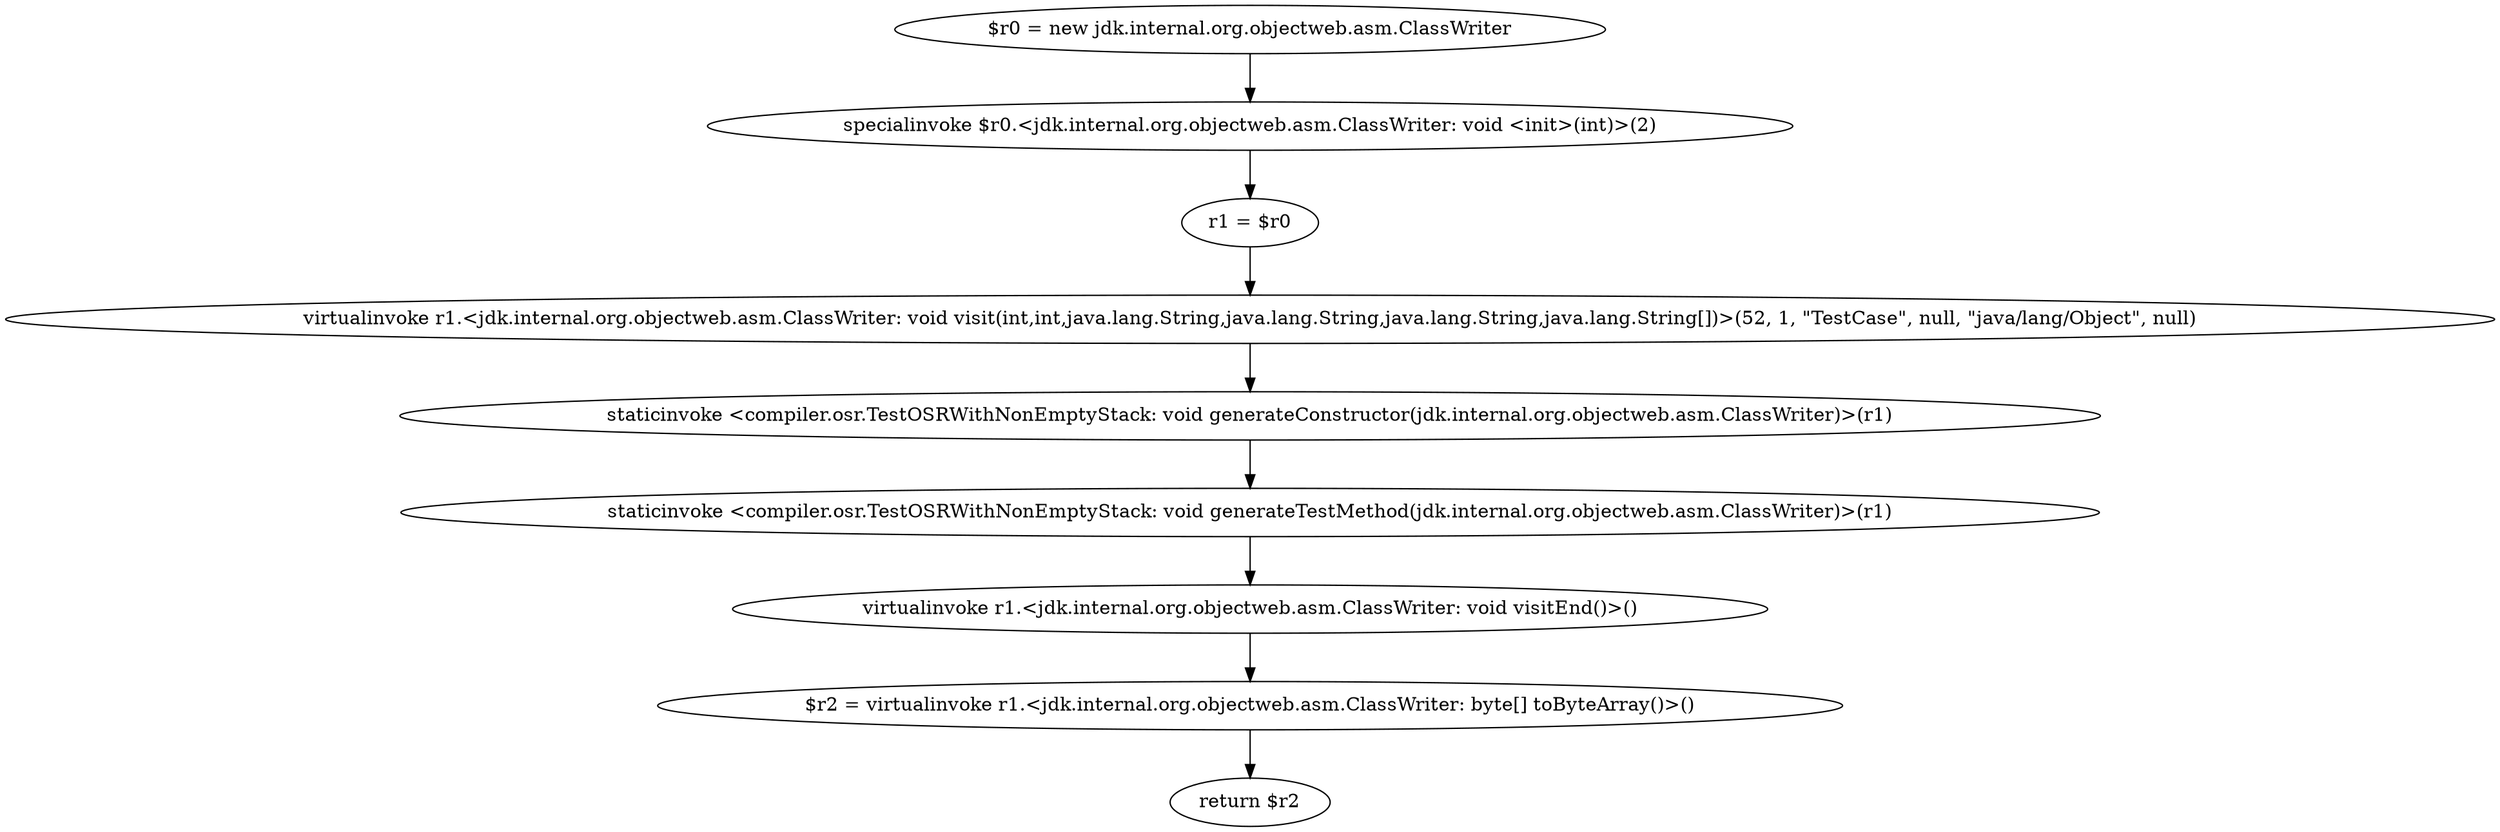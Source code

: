 digraph "unitGraph" {
    "$r0 = new jdk.internal.org.objectweb.asm.ClassWriter"
    "specialinvoke $r0.<jdk.internal.org.objectweb.asm.ClassWriter: void <init>(int)>(2)"
    "r1 = $r0"
    "virtualinvoke r1.<jdk.internal.org.objectweb.asm.ClassWriter: void visit(int,int,java.lang.String,java.lang.String,java.lang.String,java.lang.String[])>(52, 1, \"TestCase\", null, \"java/lang/Object\", null)"
    "staticinvoke <compiler.osr.TestOSRWithNonEmptyStack: void generateConstructor(jdk.internal.org.objectweb.asm.ClassWriter)>(r1)"
    "staticinvoke <compiler.osr.TestOSRWithNonEmptyStack: void generateTestMethod(jdk.internal.org.objectweb.asm.ClassWriter)>(r1)"
    "virtualinvoke r1.<jdk.internal.org.objectweb.asm.ClassWriter: void visitEnd()>()"
    "$r2 = virtualinvoke r1.<jdk.internal.org.objectweb.asm.ClassWriter: byte[] toByteArray()>()"
    "return $r2"
    "$r0 = new jdk.internal.org.objectweb.asm.ClassWriter"->"specialinvoke $r0.<jdk.internal.org.objectweb.asm.ClassWriter: void <init>(int)>(2)";
    "specialinvoke $r0.<jdk.internal.org.objectweb.asm.ClassWriter: void <init>(int)>(2)"->"r1 = $r0";
    "r1 = $r0"->"virtualinvoke r1.<jdk.internal.org.objectweb.asm.ClassWriter: void visit(int,int,java.lang.String,java.lang.String,java.lang.String,java.lang.String[])>(52, 1, \"TestCase\", null, \"java/lang/Object\", null)";
    "virtualinvoke r1.<jdk.internal.org.objectweb.asm.ClassWriter: void visit(int,int,java.lang.String,java.lang.String,java.lang.String,java.lang.String[])>(52, 1, \"TestCase\", null, \"java/lang/Object\", null)"->"staticinvoke <compiler.osr.TestOSRWithNonEmptyStack: void generateConstructor(jdk.internal.org.objectweb.asm.ClassWriter)>(r1)";
    "staticinvoke <compiler.osr.TestOSRWithNonEmptyStack: void generateConstructor(jdk.internal.org.objectweb.asm.ClassWriter)>(r1)"->"staticinvoke <compiler.osr.TestOSRWithNonEmptyStack: void generateTestMethod(jdk.internal.org.objectweb.asm.ClassWriter)>(r1)";
    "staticinvoke <compiler.osr.TestOSRWithNonEmptyStack: void generateTestMethod(jdk.internal.org.objectweb.asm.ClassWriter)>(r1)"->"virtualinvoke r1.<jdk.internal.org.objectweb.asm.ClassWriter: void visitEnd()>()";
    "virtualinvoke r1.<jdk.internal.org.objectweb.asm.ClassWriter: void visitEnd()>()"->"$r2 = virtualinvoke r1.<jdk.internal.org.objectweb.asm.ClassWriter: byte[] toByteArray()>()";
    "$r2 = virtualinvoke r1.<jdk.internal.org.objectweb.asm.ClassWriter: byte[] toByteArray()>()"->"return $r2";
}
